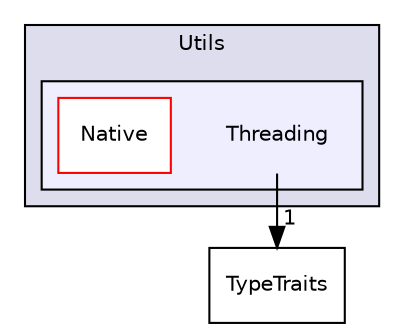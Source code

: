 digraph "Source/Engine/Utils/Threading" {
  compound=true
  node [ fontsize="10", fontname="Helvetica"];
  edge [ labelfontsize="10", labelfontname="Helvetica"];
  subgraph clusterdir_43c9c29d74a6b7e3c77d560df513525b {
    graph [ bgcolor="#ddddee", pencolor="black", label="Utils" fontname="Helvetica", fontsize="10", URL="dir_43c9c29d74a6b7e3c77d560df513525b.html"]
  subgraph clusterdir_81d1a5eec2fc02d9639d88c30b5a0a65 {
    graph [ bgcolor="#eeeeff", pencolor="black", label="" URL="dir_81d1a5eec2fc02d9639d88c30b5a0a65.html"];
    dir_81d1a5eec2fc02d9639d88c30b5a0a65 [shape=plaintext label="Threading"];
    dir_9787e20507f96fcaef982ccda7461e71 [shape=box label="Native" color="red" fillcolor="white" style="filled" URL="dir_9787e20507f96fcaef982ccda7461e71.html"];
  }
  }
  dir_9c0a81259221c56fe41a907f4f170d40 [shape=box label="TypeTraits" URL="dir_9c0a81259221c56fe41a907f4f170d40.html"];
  dir_81d1a5eec2fc02d9639d88c30b5a0a65->dir_9c0a81259221c56fe41a907f4f170d40 [headlabel="1", labeldistance=1.5 headhref="dir_000015_000026.html"];
}
